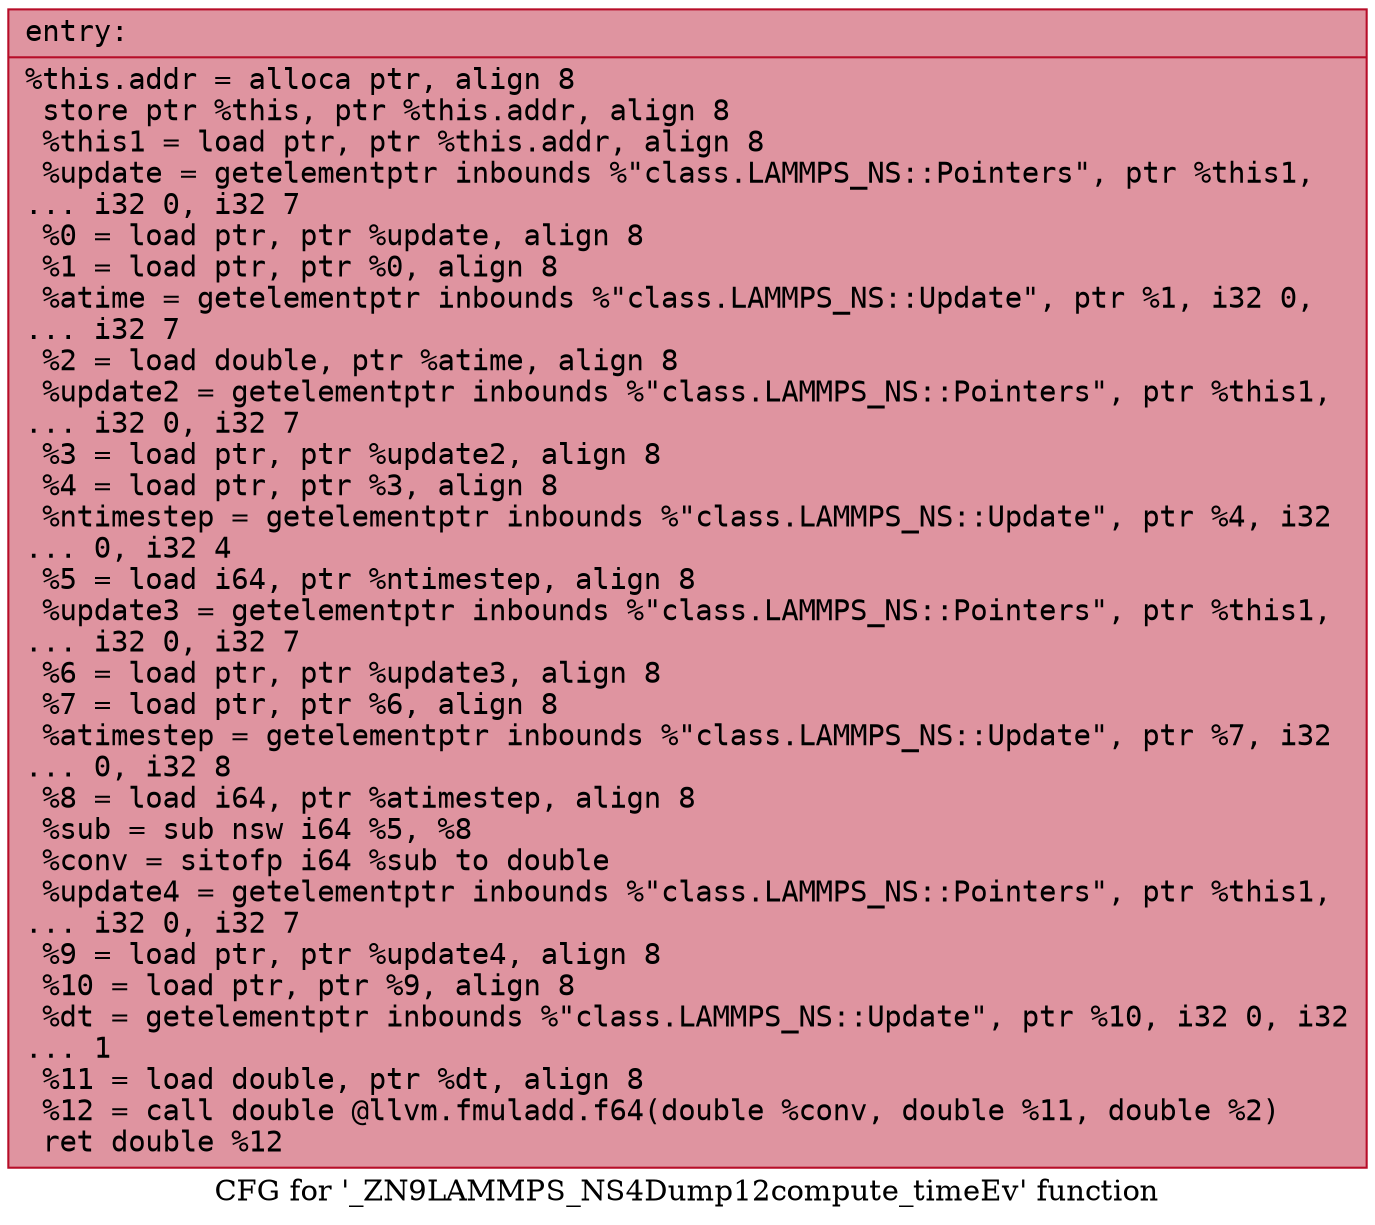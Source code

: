digraph "CFG for '_ZN9LAMMPS_NS4Dump12compute_timeEv' function" {
	label="CFG for '_ZN9LAMMPS_NS4Dump12compute_timeEv' function";

	Node0x56466815c0f0 [shape=record,color="#b70d28ff", style=filled, fillcolor="#b70d2870" fontname="Courier",label="{entry:\l|  %this.addr = alloca ptr, align 8\l  store ptr %this, ptr %this.addr, align 8\l  %this1 = load ptr, ptr %this.addr, align 8\l  %update = getelementptr inbounds %\"class.LAMMPS_NS::Pointers\", ptr %this1,\l... i32 0, i32 7\l  %0 = load ptr, ptr %update, align 8\l  %1 = load ptr, ptr %0, align 8\l  %atime = getelementptr inbounds %\"class.LAMMPS_NS::Update\", ptr %1, i32 0,\l... i32 7\l  %2 = load double, ptr %atime, align 8\l  %update2 = getelementptr inbounds %\"class.LAMMPS_NS::Pointers\", ptr %this1,\l... i32 0, i32 7\l  %3 = load ptr, ptr %update2, align 8\l  %4 = load ptr, ptr %3, align 8\l  %ntimestep = getelementptr inbounds %\"class.LAMMPS_NS::Update\", ptr %4, i32\l... 0, i32 4\l  %5 = load i64, ptr %ntimestep, align 8\l  %update3 = getelementptr inbounds %\"class.LAMMPS_NS::Pointers\", ptr %this1,\l... i32 0, i32 7\l  %6 = load ptr, ptr %update3, align 8\l  %7 = load ptr, ptr %6, align 8\l  %atimestep = getelementptr inbounds %\"class.LAMMPS_NS::Update\", ptr %7, i32\l... 0, i32 8\l  %8 = load i64, ptr %atimestep, align 8\l  %sub = sub nsw i64 %5, %8\l  %conv = sitofp i64 %sub to double\l  %update4 = getelementptr inbounds %\"class.LAMMPS_NS::Pointers\", ptr %this1,\l... i32 0, i32 7\l  %9 = load ptr, ptr %update4, align 8\l  %10 = load ptr, ptr %9, align 8\l  %dt = getelementptr inbounds %\"class.LAMMPS_NS::Update\", ptr %10, i32 0, i32\l... 1\l  %11 = load double, ptr %dt, align 8\l  %12 = call double @llvm.fmuladd.f64(double %conv, double %11, double %2)\l  ret double %12\l}"];
}
